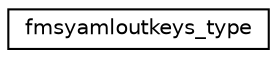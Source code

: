 digraph "Graphical Class Hierarchy"
{
 // INTERACTIVE_SVG=YES
 // LATEX_PDF_SIZE
  edge [fontname="Helvetica",fontsize="10",labelfontname="Helvetica",labelfontsize="10"];
  node [fontname="Helvetica",fontsize="10",shape=record];
  rankdir="LR";
  Node0 [label="fmsyamloutkeys_type",height=0.2,width=0.4,color="black", fillcolor="white", style="filled",URL="$group__fms__yaml__output__mod.html#structfms__yaml__output__mod_1_1fmsyamloutkeys__type",tooltip="Keys for the output yaml on a given level corresponding to the struct in yaml_output_functions...."];
}
